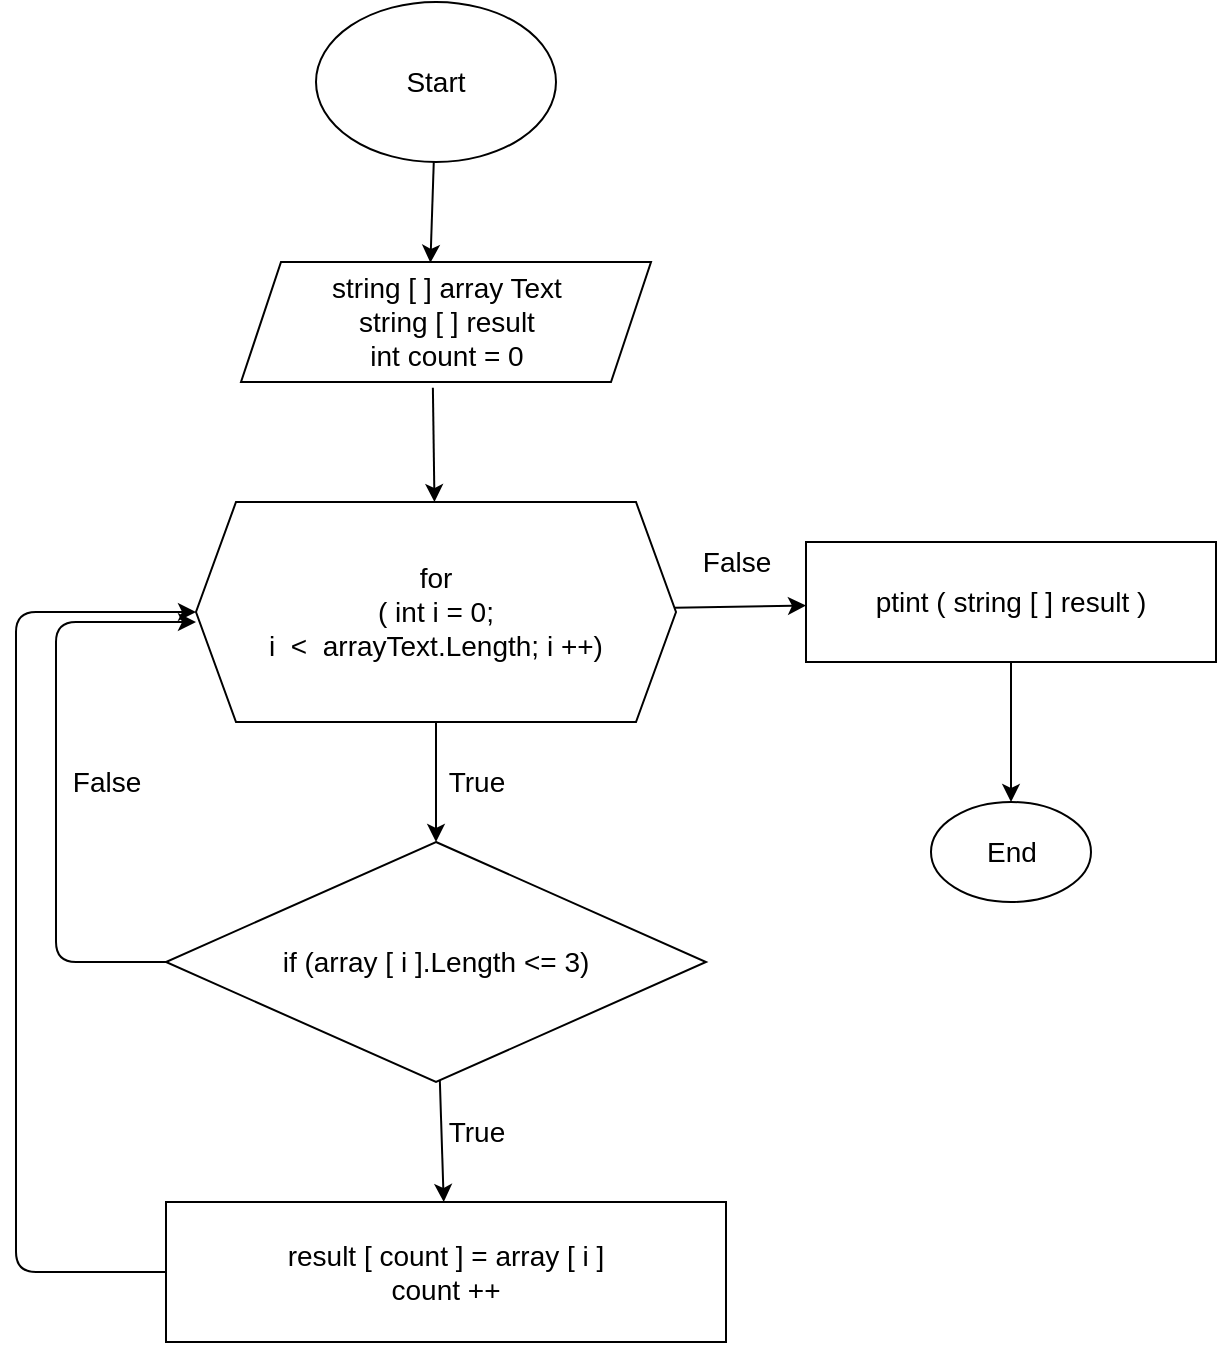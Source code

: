 <mxfile>
    <diagram id="QRNG3oO0OkXXGC4IY61n" name="Страница 1">
        <mxGraphModel dx="3176" dy="994" grid="1" gridSize="10" guides="1" tooltips="1" connect="1" arrows="1" fold="1" page="1" pageScale="1" pageWidth="850" pageHeight="1100" math="0" shadow="0">
            <root>
                <mxCell id="0"/>
                <mxCell id="1" parent="0"/>
                <mxCell id="5" value="" style="edgeStyle=none;html=1;fontSize=14;entryX=0.462;entryY=0.007;entryDx=0;entryDy=0;entryPerimeter=0;" edge="1" parent="1" source="3" target="12">
                    <mxGeometry relative="1" as="geometry">
                        <mxPoint x="-1290" y="120" as="targetPoint"/>
                    </mxGeometry>
                </mxCell>
                <mxCell id="3" value="&lt;font style=&quot;font-size: 14px;&quot;&gt;Start&lt;/font&gt;" style="ellipse;whiteSpace=wrap;html=1;" vertex="1" parent="1">
                    <mxGeometry x="-1350" width="120" height="80" as="geometry"/>
                </mxCell>
                <mxCell id="8" value="" style="edgeStyle=none;html=1;fontSize=14;exitX=0.468;exitY=1.047;exitDx=0;exitDy=0;exitPerimeter=0;" edge="1" parent="1" source="12" target="6">
                    <mxGeometry relative="1" as="geometry">
                        <mxPoint x="-1290" y="210" as="sourcePoint"/>
                    </mxGeometry>
                </mxCell>
                <mxCell id="10" value="" style="edgeStyle=none;html=1;fontSize=14;" edge="1" parent="1" source="6" target="9">
                    <mxGeometry relative="1" as="geometry"/>
                </mxCell>
                <mxCell id="16" value="" style="edgeStyle=none;html=1;fontSize=14;" edge="1" parent="1" source="6" target="15">
                    <mxGeometry relative="1" as="geometry"/>
                </mxCell>
                <mxCell id="6" value="for&lt;br&gt;( int i = 0;&lt;br&gt;i&amp;nbsp; &amp;lt;&amp;nbsp; arrayText.Length; i ++)" style="shape=hexagon;perimeter=hexagonPerimeter2;whiteSpace=wrap;html=1;fixedSize=1;fontSize=14;" vertex="1" parent="1">
                    <mxGeometry x="-1410" y="250" width="240" height="110" as="geometry"/>
                </mxCell>
                <mxCell id="14" value="" style="edgeStyle=none;html=1;fontSize=14;" edge="1" parent="1" source="9" target="11">
                    <mxGeometry relative="1" as="geometry"/>
                </mxCell>
                <mxCell id="20" style="edgeStyle=none;html=1;fontSize=14;exitX=0;exitY=0.5;exitDx=0;exitDy=0;" edge="1" parent="1" source="9">
                    <mxGeometry relative="1" as="geometry">
                        <mxPoint x="-1410" y="310" as="targetPoint"/>
                        <Array as="points">
                            <mxPoint x="-1480" y="480"/>
                            <mxPoint x="-1480" y="310"/>
                        </Array>
                    </mxGeometry>
                </mxCell>
                <mxCell id="9" value="if (array [ i ].Length &amp;lt;= 3)" style="rhombus;whiteSpace=wrap;html=1;fontSize=14;" vertex="1" parent="1">
                    <mxGeometry x="-1425" y="420" width="270" height="120" as="geometry"/>
                </mxCell>
                <mxCell id="11" value="result [ count ] = array [ i ]&lt;br&gt;count ++" style="rounded=0;whiteSpace=wrap;html=1;fontSize=14;" vertex="1" parent="1">
                    <mxGeometry x="-1425" y="600" width="280" height="70" as="geometry"/>
                </mxCell>
                <mxCell id="12" value="string [ ] array Text&lt;br&gt;string [ ] result&lt;br&gt;int count = 0" style="shape=parallelogram;perimeter=parallelogramPerimeter;whiteSpace=wrap;html=1;fixedSize=1;fontSize=14;" vertex="1" parent="1">
                    <mxGeometry x="-1387.5" y="130" width="205" height="60" as="geometry"/>
                </mxCell>
                <mxCell id="18" value="" style="edgeStyle=none;html=1;fontSize=14;" edge="1" parent="1" source="15" target="17">
                    <mxGeometry relative="1" as="geometry"/>
                </mxCell>
                <mxCell id="15" value="ptint ( string [ ] result )" style="rounded=0;whiteSpace=wrap;html=1;fontSize=14;" vertex="1" parent="1">
                    <mxGeometry x="-1105" y="270" width="205" height="60" as="geometry"/>
                </mxCell>
                <mxCell id="17" value="End" style="ellipse;whiteSpace=wrap;html=1;fontSize=14;rounded=0;" vertex="1" parent="1">
                    <mxGeometry x="-1042.5" y="400" width="80" height="50" as="geometry"/>
                </mxCell>
                <mxCell id="19" value="" style="endArrow=classic;html=1;fontSize=14;exitX=0;exitY=0.5;exitDx=0;exitDy=0;entryX=0;entryY=0.5;entryDx=0;entryDy=0;" edge="1" parent="1" source="11" target="6">
                    <mxGeometry width="50" height="50" relative="1" as="geometry">
                        <mxPoint x="-1520" y="600" as="sourcePoint"/>
                        <mxPoint x="-1470" y="550" as="targetPoint"/>
                        <Array as="points">
                            <mxPoint x="-1500" y="635"/>
                            <mxPoint x="-1500" y="460"/>
                            <mxPoint x="-1500" y="305"/>
                        </Array>
                    </mxGeometry>
                </mxCell>
                <mxCell id="21" value="True" style="text;html=1;align=center;verticalAlign=middle;resizable=0;points=[];autosize=1;strokeColor=none;fillColor=none;fontSize=14;" vertex="1" parent="1">
                    <mxGeometry x="-1295" y="375" width="50" height="30" as="geometry"/>
                </mxCell>
                <mxCell id="22" value="True" style="text;html=1;align=center;verticalAlign=middle;resizable=0;points=[];autosize=1;strokeColor=none;fillColor=none;fontSize=14;" vertex="1" parent="1">
                    <mxGeometry x="-1295" y="550" width="50" height="30" as="geometry"/>
                </mxCell>
                <mxCell id="23" value="False" style="text;html=1;align=center;verticalAlign=middle;resizable=0;points=[];autosize=1;strokeColor=none;fillColor=none;fontSize=14;" vertex="1" parent="1">
                    <mxGeometry x="-1485" y="375" width="60" height="30" as="geometry"/>
                </mxCell>
                <mxCell id="24" value="False" style="text;html=1;align=center;verticalAlign=middle;resizable=0;points=[];autosize=1;strokeColor=none;fillColor=none;fontSize=14;" vertex="1" parent="1">
                    <mxGeometry x="-1170" y="265" width="60" height="30" as="geometry"/>
                </mxCell>
            </root>
        </mxGraphModel>
    </diagram>
</mxfile>